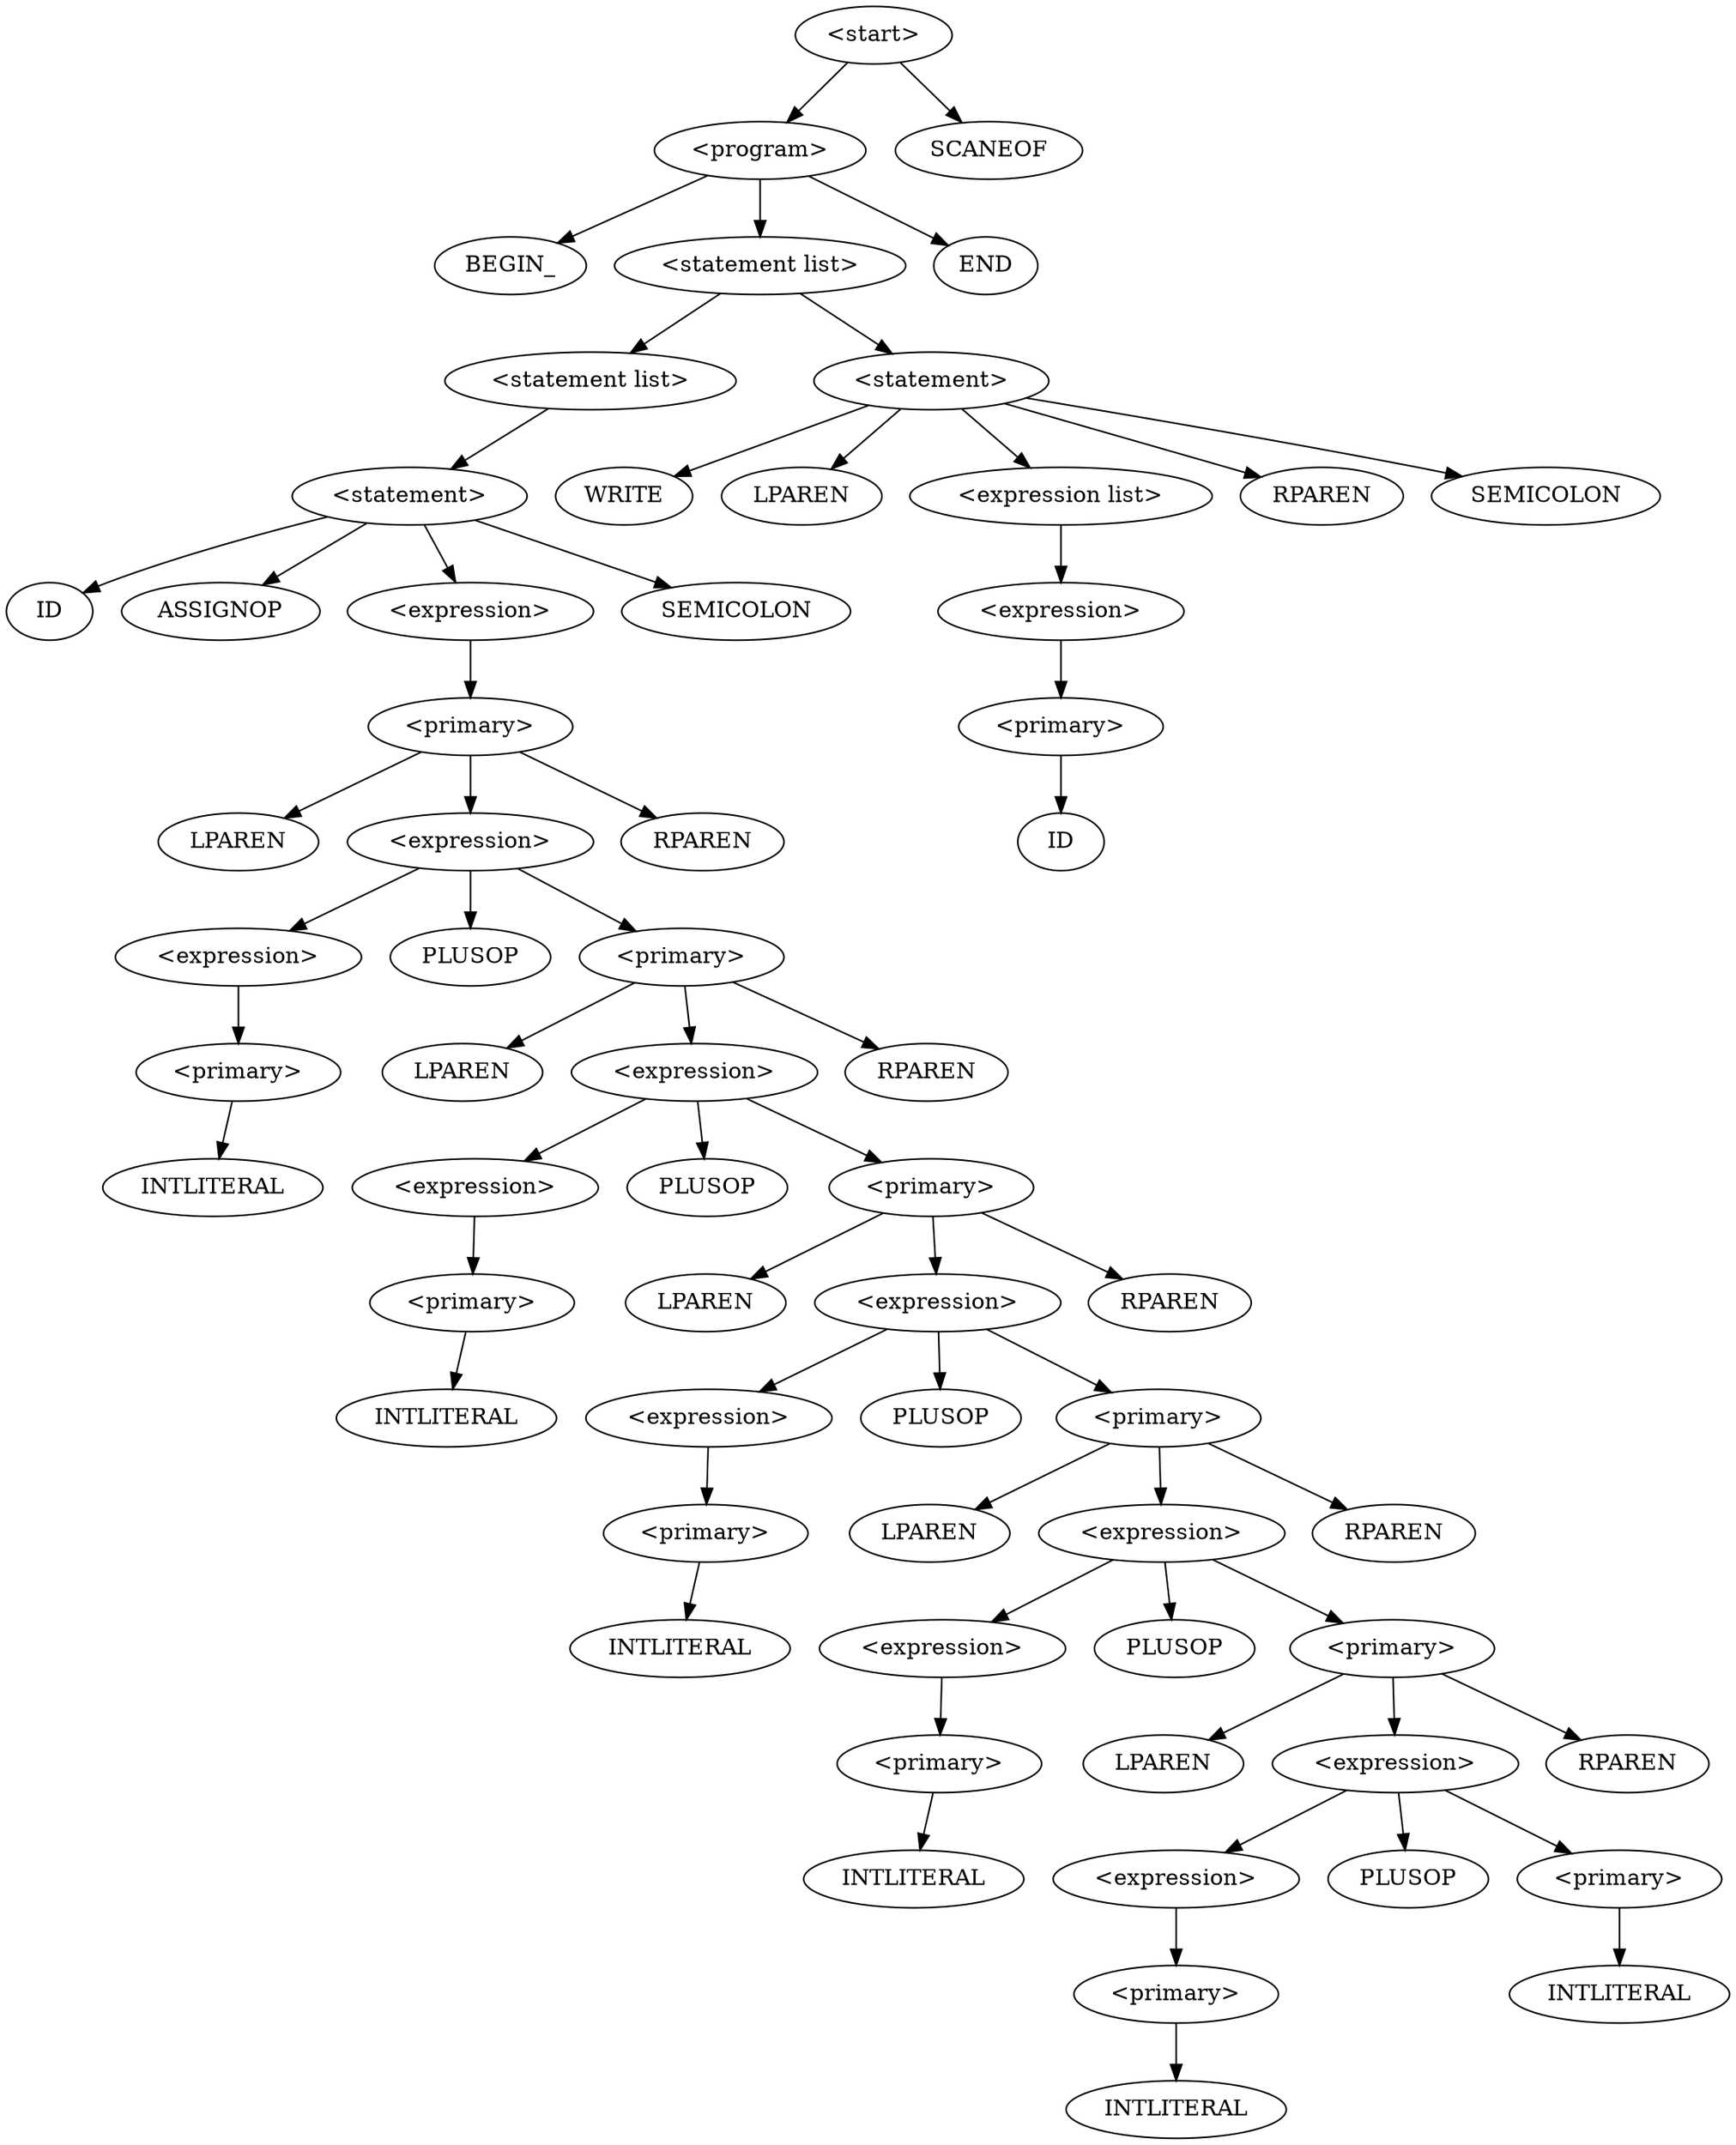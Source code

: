 digraph AST {
node0 [label="<start>"];
node1 [label="<program>"];
node2 [label="BEGIN_"];
node1 -> node2;
node3 [label="<statement list>"];
node4 [label="<statement list>"];
node5 [label="<statement>"];
node6 [label="ID"];
node5 -> node6;
node7 [label="ASSIGNOP"];
node5 -> node7;
node8 [label="<expression>"];
node9 [label="<primary>"];
node10 [label="LPAREN"];
node9 -> node10;
node11 [label="<expression>"];
node12 [label="<expression>"];
node13 [label="<primary>"];
node14 [label="INTLITERAL"];
node13 -> node14;
node12 -> node13;
node11 -> node12;
node15 [label="PLUSOP"];
node11 -> node15;
node16 [label="<primary>"];
node17 [label="LPAREN"];
node16 -> node17;
node18 [label="<expression>"];
node19 [label="<expression>"];
node20 [label="<primary>"];
node21 [label="INTLITERAL"];
node20 -> node21;
node19 -> node20;
node18 -> node19;
node22 [label="PLUSOP"];
node18 -> node22;
node23 [label="<primary>"];
node24 [label="LPAREN"];
node23 -> node24;
node25 [label="<expression>"];
node26 [label="<expression>"];
node27 [label="<primary>"];
node28 [label="INTLITERAL"];
node27 -> node28;
node26 -> node27;
node25 -> node26;
node29 [label="PLUSOP"];
node25 -> node29;
node30 [label="<primary>"];
node31 [label="LPAREN"];
node30 -> node31;
node32 [label="<expression>"];
node33 [label="<expression>"];
node34 [label="<primary>"];
node35 [label="INTLITERAL"];
node34 -> node35;
node33 -> node34;
node32 -> node33;
node36 [label="PLUSOP"];
node32 -> node36;
node37 [label="<primary>"];
node38 [label="LPAREN"];
node37 -> node38;
node39 [label="<expression>"];
node40 [label="<expression>"];
node41 [label="<primary>"];
node42 [label="INTLITERAL"];
node41 -> node42;
node40 -> node41;
node39 -> node40;
node43 [label="PLUSOP"];
node39 -> node43;
node44 [label="<primary>"];
node45 [label="INTLITERAL"];
node44 -> node45;
node39 -> node44;
node37 -> node39;
node46 [label="RPAREN"];
node37 -> node46;
node32 -> node37;
node30 -> node32;
node47 [label="RPAREN"];
node30 -> node47;
node25 -> node30;
node23 -> node25;
node48 [label="RPAREN"];
node23 -> node48;
node18 -> node23;
node16 -> node18;
node49 [label="RPAREN"];
node16 -> node49;
node11 -> node16;
node9 -> node11;
node50 [label="RPAREN"];
node9 -> node50;
node8 -> node9;
node5 -> node8;
node51 [label="SEMICOLON"];
node5 -> node51;
node4 -> node5;
node3 -> node4;
node52 [label="<statement>"];
node53 [label="WRITE"];
node52 -> node53;
node54 [label="LPAREN"];
node52 -> node54;
node55 [label="<expression list>"];
node56 [label="<expression>"];
node57 [label="<primary>"];
node58 [label="ID"];
node57 -> node58;
node56 -> node57;
node55 -> node56;
node52 -> node55;
node59 [label="RPAREN"];
node52 -> node59;
node60 [label="SEMICOLON"];
node52 -> node60;
node3 -> node52;
node1 -> node3;
node61 [label="END"];
node1 -> node61;
node0 -> node1;
node62 [label="SCANEOF"];
node0 -> node62;
}